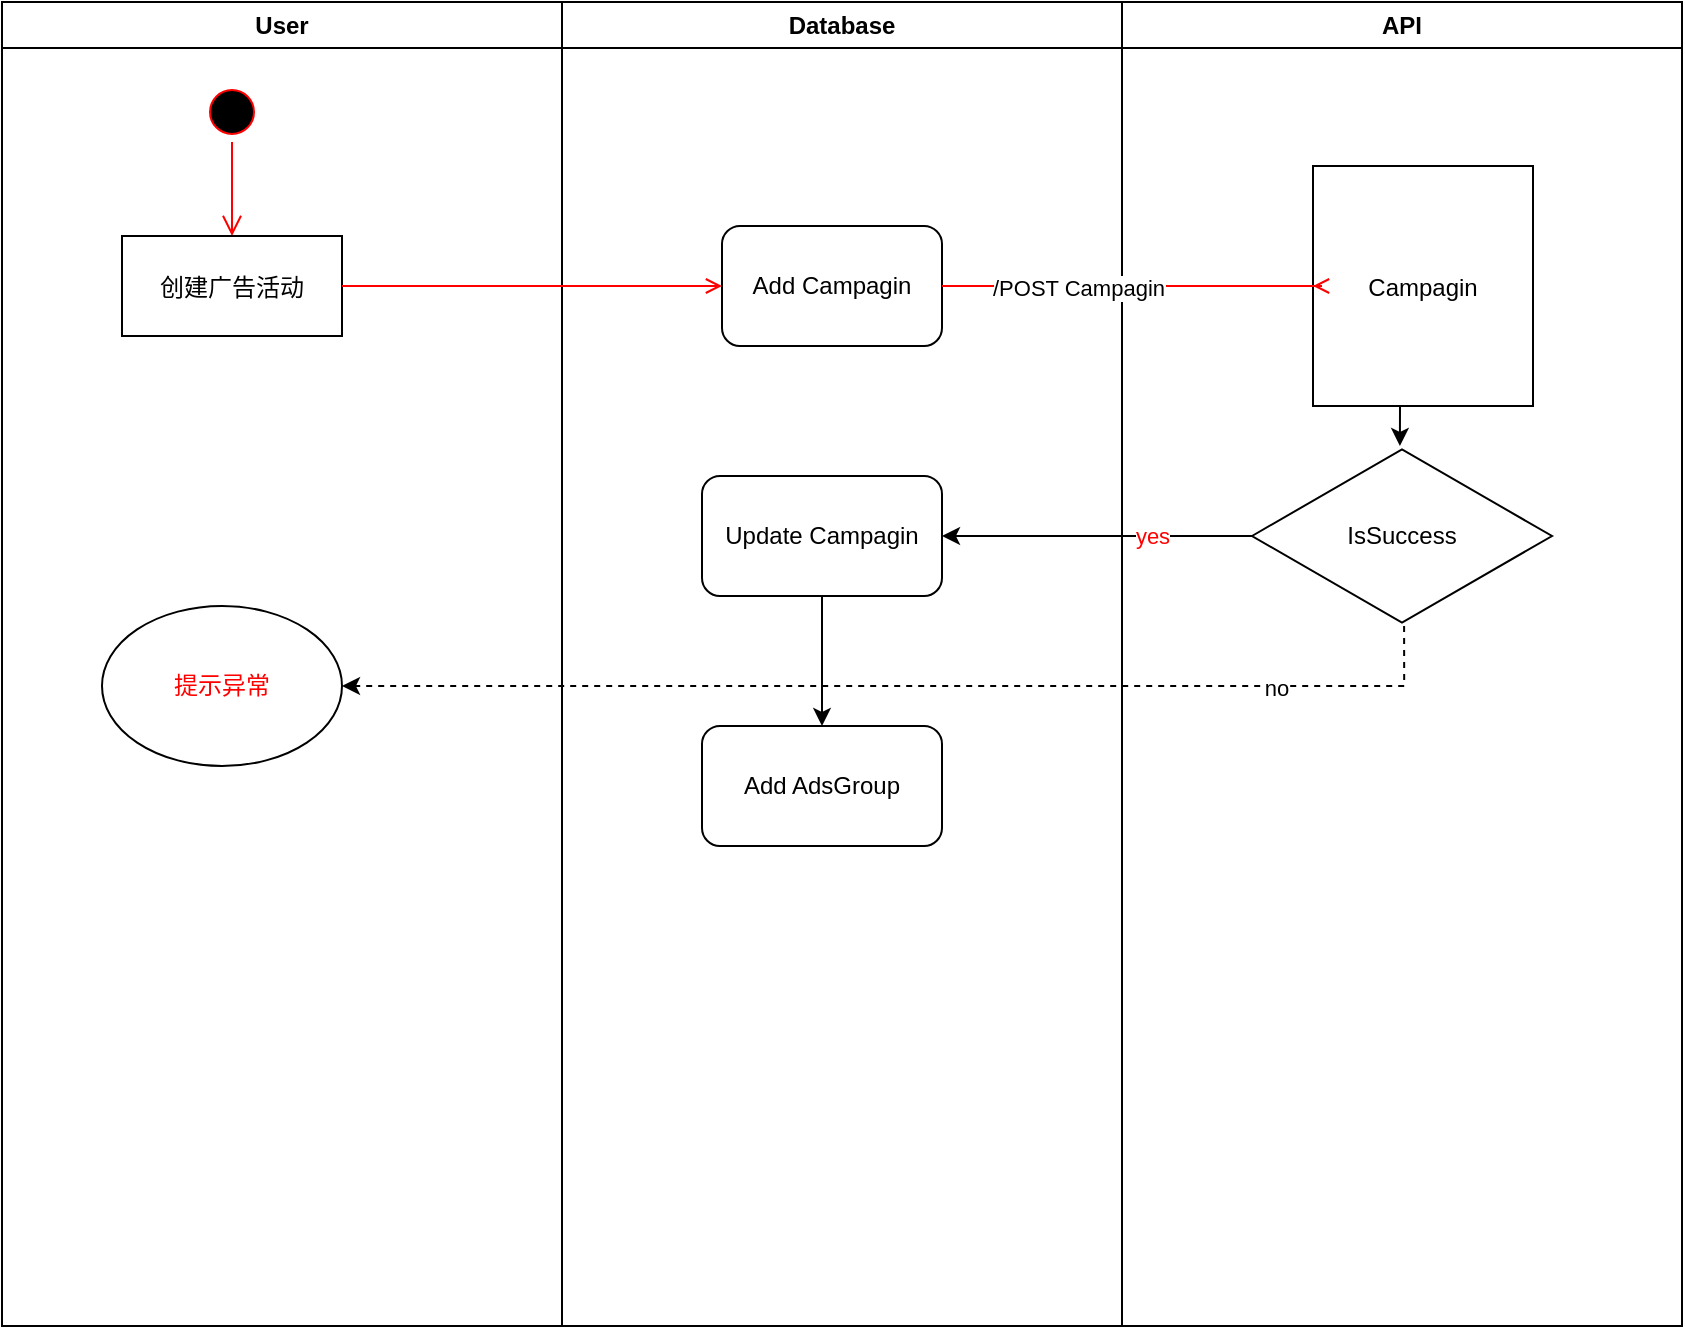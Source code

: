 <mxfile version="16.6.4" type="github">
  <diagram name="Page-1" id="e7e014a7-5840-1c2e-5031-d8a46d1fe8dd">
    <mxGraphModel dx="1422" dy="794" grid="1" gridSize="10" guides="1" tooltips="1" connect="1" arrows="1" fold="1" page="1" pageScale="1" pageWidth="1169" pageHeight="826" background="none" math="0" shadow="0">
      <root>
        <mxCell id="0" />
        <mxCell id="1" parent="0" />
        <mxCell id="2" value="User" style="swimlane;whiteSpace=wrap" parent="1" vertex="1">
          <mxGeometry x="160" y="128" width="280" height="662" as="geometry" />
        </mxCell>
        <mxCell id="5" value="" style="ellipse;shape=startState;fillColor=#000000;strokeColor=#ff0000;" parent="2" vertex="1">
          <mxGeometry x="100" y="40" width="30" height="30" as="geometry" />
        </mxCell>
        <mxCell id="6" value="" style="edgeStyle=elbowEdgeStyle;elbow=horizontal;verticalAlign=bottom;endArrow=open;endSize=8;strokeColor=#FF0000;endFill=1;rounded=0" parent="2" source="5" target="7" edge="1">
          <mxGeometry x="100" y="40" as="geometry">
            <mxPoint x="115" y="110" as="targetPoint" />
          </mxGeometry>
        </mxCell>
        <mxCell id="7" value="创建广告活动" style="" parent="2" vertex="1">
          <mxGeometry x="60" y="117" width="110" height="50" as="geometry" />
        </mxCell>
        <mxCell id="4rdkihDqSUUSsWT2atmi-60" value="提示异常" style="ellipse;whiteSpace=wrap;html=1;fontColor=#FF0000;" vertex="1" parent="2">
          <mxGeometry x="50" y="302" width="120" height="80" as="geometry" />
        </mxCell>
        <mxCell id="3" value="Database" style="swimlane;whiteSpace=wrap" parent="1" vertex="1">
          <mxGeometry x="440" y="128" width="280" height="662" as="geometry" />
        </mxCell>
        <mxCell id="4rdkihDqSUUSsWT2atmi-51" value="Update&amp;nbsp;Campagin" style="rounded=1;whiteSpace=wrap;html=1;" vertex="1" parent="3">
          <mxGeometry x="70" y="237" width="120" height="60" as="geometry" />
        </mxCell>
        <mxCell id="4rdkihDqSUUSsWT2atmi-53" value="Add AdsGroup" style="rounded=1;whiteSpace=wrap;html=1;" vertex="1" parent="3">
          <mxGeometry x="70" y="362" width="120" height="60" as="geometry" />
        </mxCell>
        <mxCell id="4rdkihDqSUUSsWT2atmi-54" value="" style="edgeStyle=orthogonalEdgeStyle;rounded=0;orthogonalLoop=1;jettySize=auto;html=1;" edge="1" parent="3" source="4rdkihDqSUUSsWT2atmi-51" target="4rdkihDqSUUSsWT2atmi-53">
          <mxGeometry relative="1" as="geometry" />
        </mxCell>
        <mxCell id="4rdkihDqSUUSsWT2atmi-55" value="Add Campagin" style="rounded=1;whiteSpace=wrap;html=1;" vertex="1" parent="3">
          <mxGeometry x="80" y="112" width="110" height="60" as="geometry" />
        </mxCell>
        <mxCell id="4" value="API" style="swimlane;whiteSpace=wrap" parent="1" vertex="1">
          <mxGeometry x="720" y="128" width="280" height="662" as="geometry" />
        </mxCell>
        <mxCell id="4rdkihDqSUUSsWT2atmi-47" style="edgeStyle=orthogonalEdgeStyle;rounded=0;orthogonalLoop=1;jettySize=auto;html=1;exitX=0.5;exitY=1;exitDx=0;exitDy=0;entryX=0.493;entryY=0;entryDx=0;entryDy=0;entryPerimeter=0;" edge="1" parent="4" source="T-kAuWDEu7MV9xO8nAeO-53" target="4rdkihDqSUUSsWT2atmi-46">
          <mxGeometry relative="1" as="geometry" />
        </mxCell>
        <mxCell id="T-kAuWDEu7MV9xO8nAeO-53" value="Campagin" style="" parent="4" vertex="1">
          <mxGeometry x="95.5" y="82" width="110" height="120" as="geometry" />
        </mxCell>
        <mxCell id="4rdkihDqSUUSsWT2atmi-46" value="IsSuccess" style="html=1;whiteSpace=wrap;aspect=fixed;shape=isoRectangle;" vertex="1" parent="4">
          <mxGeometry x="65" y="222" width="150" height="90" as="geometry" />
        </mxCell>
        <mxCell id="T-kAuWDEu7MV9xO8nAeO-60" value="" style="endArrow=open;strokeColor=#FF0000;endFill=1;rounded=0;entryX=0;entryY=0.5;entryDx=0;entryDy=0;exitX=1;exitY=0.5;exitDx=0;exitDy=0;" parent="1" target="T-kAuWDEu7MV9xO8nAeO-53" edge="1" source="4rdkihDqSUUSsWT2atmi-55">
          <mxGeometry relative="1" as="geometry">
            <mxPoint x="650" y="270" as="sourcePoint" />
            <mxPoint x="822" y="412" as="targetPoint" />
            <Array as="points">
              <mxPoint x="820" y="270" />
            </Array>
          </mxGeometry>
        </mxCell>
        <mxCell id="T-kAuWDEu7MV9xO8nAeO-61" value="/POST Campagin" style="edgeLabel;html=1;align=center;verticalAlign=middle;resizable=0;points=[];" parent="T-kAuWDEu7MV9xO8nAeO-60" vertex="1" connectable="0">
          <mxGeometry x="-0.126" relative="1" as="geometry">
            <mxPoint x="-17" y="1" as="offset" />
          </mxGeometry>
        </mxCell>
        <mxCell id="T-kAuWDEu7MV9xO8nAeO-43" value="" style="endArrow=open;strokeColor=#FF0000;endFill=1;rounded=0;exitX=1;exitY=0.5;exitDx=0;exitDy=0;entryX=0;entryY=0.5;entryDx=0;entryDy=0;entryPerimeter=0;" parent="1" edge="1" source="7">
          <mxGeometry relative="1" as="geometry">
            <mxPoint x="250" y="460" as="sourcePoint" />
            <mxPoint x="520" y="270" as="targetPoint" />
            <Array as="points">
              <mxPoint x="410" y="270" />
            </Array>
          </mxGeometry>
        </mxCell>
        <mxCell id="4rdkihDqSUUSsWT2atmi-52" style="edgeStyle=orthogonalEdgeStyle;rounded=0;orthogonalLoop=1;jettySize=auto;html=1;entryX=1;entryY=0.5;entryDx=0;entryDy=0;" edge="1" parent="1" source="4rdkihDqSUUSsWT2atmi-46" target="4rdkihDqSUUSsWT2atmi-51">
          <mxGeometry relative="1" as="geometry" />
        </mxCell>
        <mxCell id="4rdkihDqSUUSsWT2atmi-56" value="yes" style="edgeLabel;html=1;align=center;verticalAlign=middle;resizable=0;points=[];fontColor=#FF0000;" vertex="1" connectable="0" parent="4rdkihDqSUUSsWT2atmi-52">
          <mxGeometry x="-0.353" relative="1" as="geometry">
            <mxPoint as="offset" />
          </mxGeometry>
        </mxCell>
        <mxCell id="4rdkihDqSUUSsWT2atmi-63" style="edgeStyle=orthogonalEdgeStyle;orthogonalLoop=1;jettySize=auto;html=1;entryX=1;entryY=0.5;entryDx=0;entryDy=0;fontColor=#000000;exitX=0.507;exitY=1;exitDx=0;exitDy=0;exitPerimeter=0;rounded=0;dashed=1;" edge="1" parent="1" source="4rdkihDqSUUSsWT2atmi-46" target="4rdkihDqSUUSsWT2atmi-60">
          <mxGeometry relative="1" as="geometry">
            <mxPoint x="860" y="459" as="sourcePoint" />
          </mxGeometry>
        </mxCell>
        <mxCell id="4rdkihDqSUUSsWT2atmi-64" value="no" style="edgeLabel;html=1;align=center;verticalAlign=middle;resizable=0;points=[];fontColor=#000000;" vertex="1" connectable="0" parent="4rdkihDqSUUSsWT2atmi-63">
          <mxGeometry x="-0.664" y="1" relative="1" as="geometry">
            <mxPoint as="offset" />
          </mxGeometry>
        </mxCell>
      </root>
    </mxGraphModel>
  </diagram>
</mxfile>
